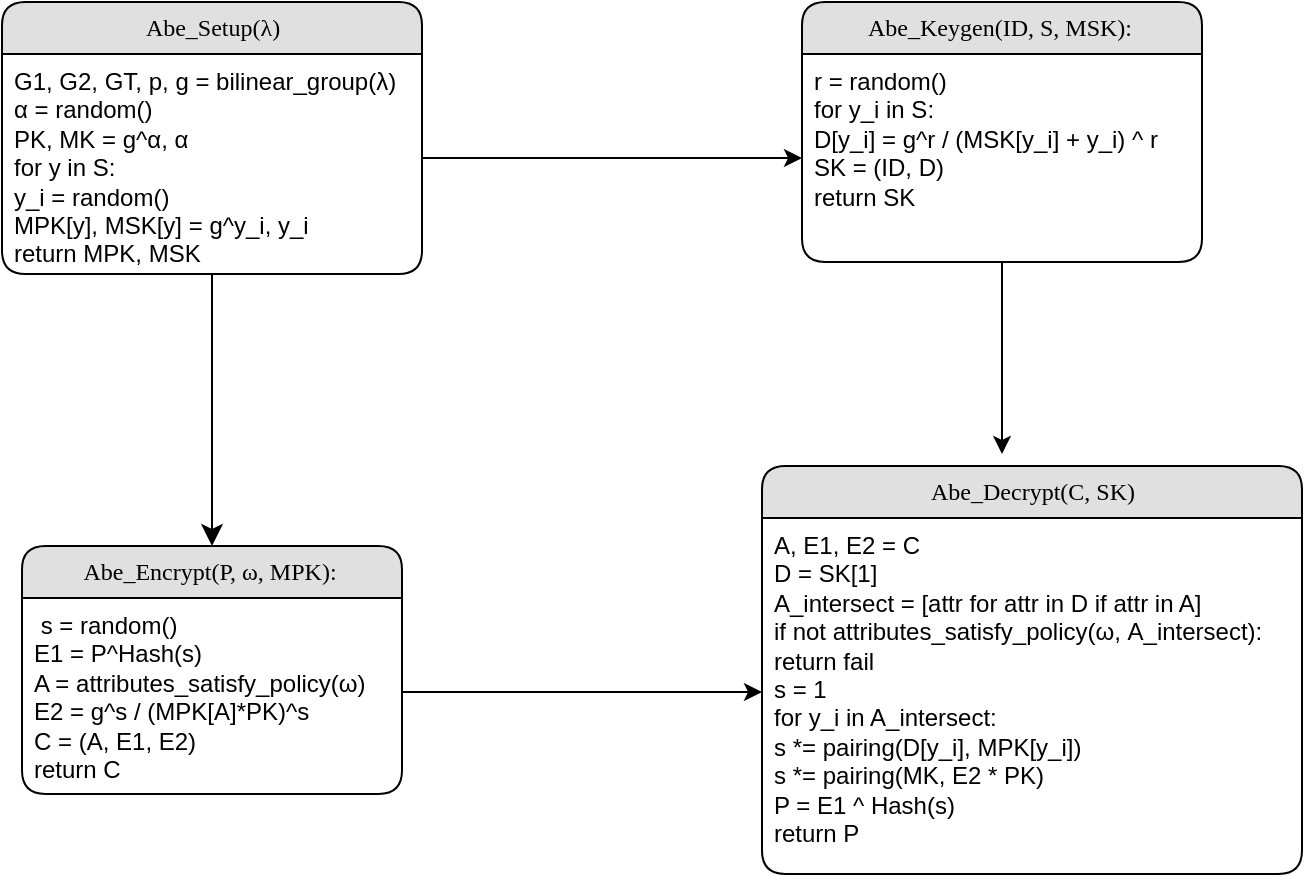 <mxfile version="21.1.4" type="github">
  <diagram name="Page-1" id="b520641d-4fe3-3701-9064-5fc419738815">
    <mxGraphModel dx="954" dy="648" grid="1" gridSize="10" guides="1" tooltips="1" connect="1" arrows="1" fold="1" page="1" pageScale="1" pageWidth="1100" pageHeight="850" background="none" math="0" shadow="0">
      <root>
        <mxCell id="0" />
        <mxCell id="1" parent="0" />
        <mxCell id="21ea969265ad0168-6" value="Abe_Setup(λ)" style="swimlane;html=1;fontStyle=0;childLayout=stackLayout;horizontal=1;startSize=26;fillColor=#e0e0e0;horizontalStack=0;resizeParent=1;resizeLast=0;collapsible=1;marginBottom=0;swimlaneFillColor=#ffffff;align=center;rounded=1;shadow=0;comic=0;labelBackgroundColor=none;strokeWidth=1;fontFamily=Verdana;fontSize=12" parent="1" vertex="1">
          <mxGeometry x="160" y="74" width="210" height="136" as="geometry" />
        </mxCell>
        <mxCell id="21ea969265ad0168-9" value="G1, G2, GT, p, g = bilinear_group(λ)&amp;nbsp;&lt;br&gt;    α = random()&lt;br&gt;    PK, MK = g^α, α&lt;br&gt;for y in S:&lt;br&gt;        y_i = random()&lt;br&gt;        MPK[y], MSK[y] = g^y_i, y_i&lt;br&gt;    return MPK, MSK" style="text;html=1;strokeColor=none;fillColor=none;spacingLeft=4;spacingRight=4;whiteSpace=wrap;overflow=hidden;rotatable=0;points=[[0,0.5],[1,0.5]];portConstraint=eastwest;" parent="21ea969265ad0168-6" vertex="1">
          <mxGeometry y="26" width="210" height="104" as="geometry" />
        </mxCell>
        <mxCell id="jYu4rFqGju_bj6XHB738-4" style="edgeStyle=orthogonalEdgeStyle;rounded=0;orthogonalLoop=1;jettySize=auto;html=1;" edge="1" parent="1" source="21ea969265ad0168-10">
          <mxGeometry relative="1" as="geometry">
            <mxPoint x="660" y="300" as="targetPoint" />
          </mxGeometry>
        </mxCell>
        <mxCell id="21ea969265ad0168-10" value="Abe_Keygen(ID, S, MSK):&amp;nbsp;" style="swimlane;html=1;fontStyle=0;childLayout=stackLayout;horizontal=1;startSize=26;fillColor=#e0e0e0;horizontalStack=0;resizeParent=1;resizeLast=0;collapsible=1;marginBottom=0;swimlaneFillColor=#ffffff;align=center;rounded=1;shadow=0;comic=0;labelBackgroundColor=none;strokeWidth=1;fontFamily=Verdana;fontSize=12" parent="1" vertex="1">
          <mxGeometry x="560" y="74" width="200" height="130" as="geometry">
            <mxRectangle x="560" y="74" width="190" height="30" as="alternateBounds" />
          </mxGeometry>
        </mxCell>
        <mxCell id="21ea969265ad0168-11" value="r = random()&lt;br&gt;for y_i in S:&lt;br&gt;        D[y_i] = g^r / (MSK[y_i] + y_i) ^ r&lt;br&gt;    SK = (ID, D)&lt;br&gt;    return SK" style="text;html=1;strokeColor=none;fillColor=none;spacingLeft=4;spacingRight=4;whiteSpace=wrap;overflow=hidden;rotatable=0;points=[[0,0.5],[1,0.5]];portConstraint=eastwest;" parent="21ea969265ad0168-10" vertex="1">
          <mxGeometry y="26" width="200" height="84" as="geometry" />
        </mxCell>
        <mxCell id="21ea969265ad0168-14" value="Abe_Encrypt(P, ω, MPK):&amp;nbsp;" style="swimlane;html=1;fontStyle=0;childLayout=stackLayout;horizontal=1;startSize=26;fillColor=#e0e0e0;horizontalStack=0;resizeParent=1;resizeLast=0;collapsible=1;marginBottom=0;swimlaneFillColor=#ffffff;align=center;rounded=1;shadow=0;comic=0;labelBackgroundColor=none;strokeWidth=1;fontFamily=Verdana;fontSize=12" parent="1" vertex="1">
          <mxGeometry x="170" y="346" width="190" height="124" as="geometry" />
        </mxCell>
        <mxCell id="21ea969265ad0168-15" value="&amp;nbsp;s = random()&lt;br&gt;    E1 = P^Hash(s)&lt;br&gt;    A = attributes_satisfy_policy(ω)&lt;br&gt;    E2 = g^s / (MPK[A]*PK)^s&lt;br&gt;    C = (A, E1, E2)&lt;br&gt;    return C" style="text;html=1;strokeColor=none;fillColor=none;spacingLeft=4;spacingRight=4;whiteSpace=wrap;overflow=hidden;rotatable=0;points=[[0,0.5],[1,0.5]];portConstraint=eastwest;" parent="21ea969265ad0168-14" vertex="1">
          <mxGeometry y="26" width="190" height="94" as="geometry" />
        </mxCell>
        <mxCell id="21ea969265ad0168-22" value="Abe_Decrypt(C, SK)" style="swimlane;html=1;fontStyle=0;childLayout=stackLayout;horizontal=1;startSize=26;fillColor=#e0e0e0;horizontalStack=0;resizeParent=1;resizeLast=0;collapsible=1;marginBottom=0;swimlaneFillColor=#ffffff;align=center;rounded=1;shadow=0;comic=0;labelBackgroundColor=none;strokeWidth=1;fontFamily=Verdana;fontSize=12" parent="1" vertex="1">
          <mxGeometry x="540" y="306" width="270" height="204" as="geometry" />
        </mxCell>
        <mxCell id="21ea969265ad0168-23" value="A, E1, E2 = C&lt;br/&gt;    D = SK[1]&lt;br/&gt;    A_intersect = [attr for attr in D if attr in A]&lt;br/&gt;    if not attributes_satisfy_policy(ω, A_intersect):&lt;br/&gt;        return fail&lt;br/&gt;    s = 1&lt;br/&gt;    for y_i in A_intersect:&lt;br/&gt;        s *= pairing(D[y_i], MPK[y_i])&lt;br/&gt;    s *= pairing(MK, E2 * PK)&lt;br/&gt;    P = E1 ^ Hash(s)&lt;br/&gt;    return P" style="text;html=1;strokeColor=none;fillColor=none;spacingLeft=4;spacingRight=4;whiteSpace=wrap;overflow=hidden;rotatable=0;points=[[0,0.5],[1,0.5]];portConstraint=eastwest;" parent="21ea969265ad0168-22" vertex="1">
          <mxGeometry y="26" width="270" height="174" as="geometry" />
        </mxCell>
        <mxCell id="21ea969265ad0168-36" style="edgeStyle=orthogonalEdgeStyle;html=1;labelBackgroundColor=none;startFill=0;startSize=8;endFill=1;endSize=8;fontFamily=Verdana;fontSize=12;" parent="1" source="21ea969265ad0168-6" target="21ea969265ad0168-14" edge="1">
          <mxGeometry relative="1" as="geometry" />
        </mxCell>
        <mxCell id="jYu4rFqGju_bj6XHB738-2" style="edgeStyle=orthogonalEdgeStyle;rounded=0;orthogonalLoop=1;jettySize=auto;html=1;entryX=0;entryY=0.619;entryDx=0;entryDy=0;entryPerimeter=0;" edge="1" parent="1" source="21ea969265ad0168-9" target="21ea969265ad0168-11">
          <mxGeometry relative="1" as="geometry" />
        </mxCell>
        <mxCell id="jYu4rFqGju_bj6XHB738-3" style="edgeStyle=orthogonalEdgeStyle;rounded=0;orthogonalLoop=1;jettySize=auto;html=1;" edge="1" parent="1" source="21ea969265ad0168-15" target="21ea969265ad0168-23">
          <mxGeometry relative="1" as="geometry" />
        </mxCell>
      </root>
    </mxGraphModel>
  </diagram>
</mxfile>
